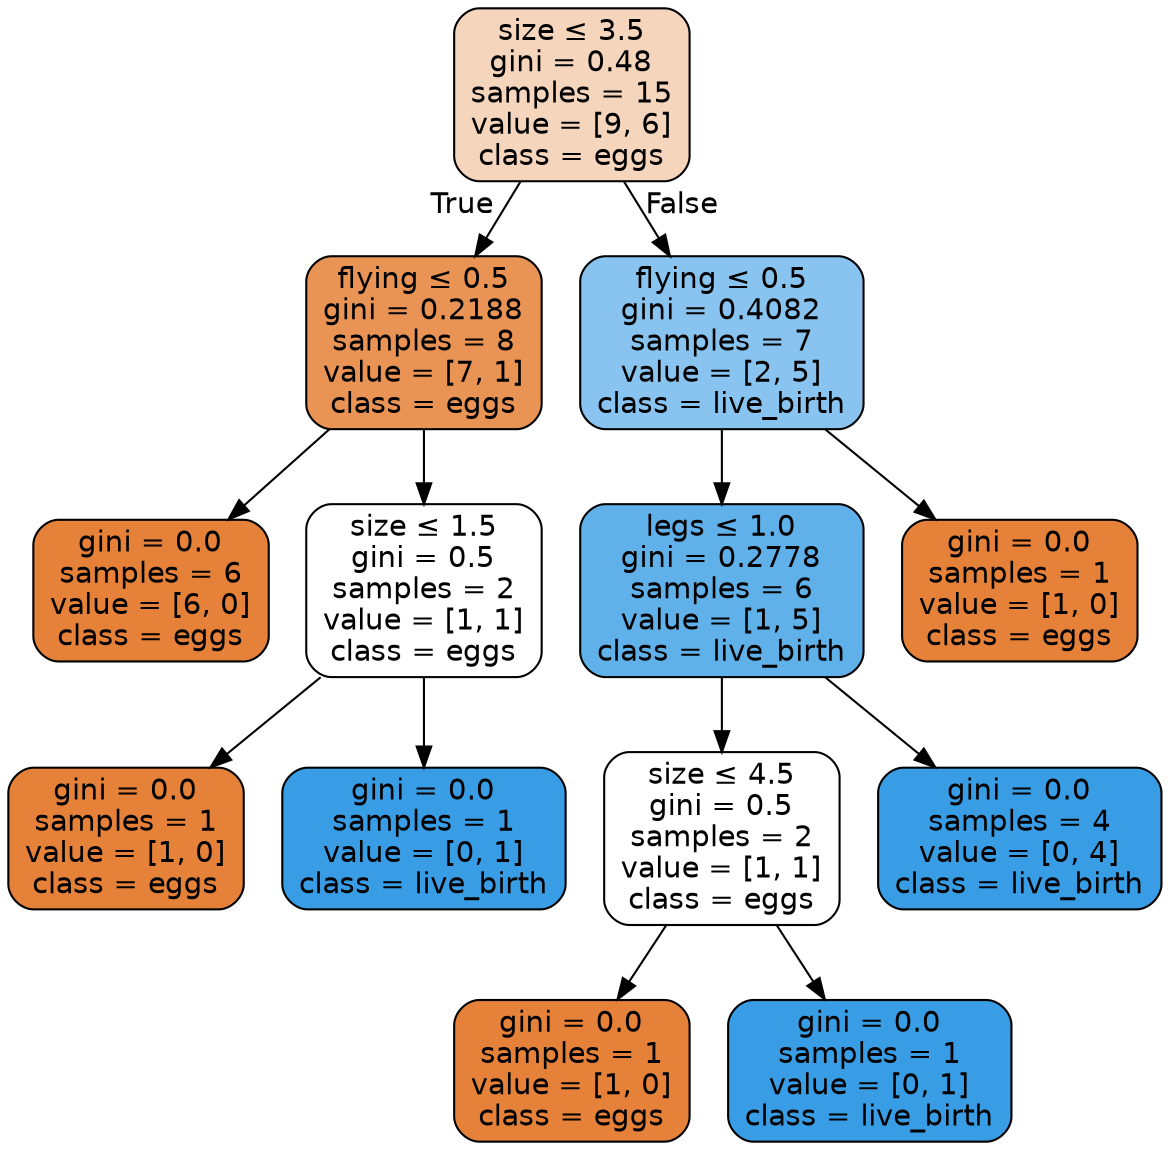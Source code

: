 digraph Tree {
node [shape=box, style="filled, rounded", color="black", fontname=helvetica] ;
edge [fontname=helvetica] ;
0 [label=<size &le; 3.5<br/>gini = 0.48<br/>samples = 15<br/>value = [9, 6]<br/>class = eggs>, fillcolor="#e5813955"] ;
1 [label=<flying &le; 0.5<br/>gini = 0.2188<br/>samples = 8<br/>value = [7, 1]<br/>class = eggs>, fillcolor="#e58139db"] ;
0 -> 1 [labeldistance=2.5, labelangle=45, headlabel="True"] ;
2 [label=<gini = 0.0<br/>samples = 6<br/>value = [6, 0]<br/>class = eggs>, fillcolor="#e58139ff"] ;
1 -> 2 ;
3 [label=<size &le; 1.5<br/>gini = 0.5<br/>samples = 2<br/>value = [1, 1]<br/>class = eggs>, fillcolor="#e5813900"] ;
1 -> 3 ;
4 [label=<gini = 0.0<br/>samples = 1<br/>value = [1, 0]<br/>class = eggs>, fillcolor="#e58139ff"] ;
3 -> 4 ;
5 [label=<gini = 0.0<br/>samples = 1<br/>value = [0, 1]<br/>class = live_birth>, fillcolor="#399de5ff"] ;
3 -> 5 ;
6 [label=<flying &le; 0.5<br/>gini = 0.4082<br/>samples = 7<br/>value = [2, 5]<br/>class = live_birth>, fillcolor="#399de599"] ;
0 -> 6 [labeldistance=2.5, labelangle=-45, headlabel="False"] ;
7 [label=<legs &le; 1.0<br/>gini = 0.2778<br/>samples = 6<br/>value = [1, 5]<br/>class = live_birth>, fillcolor="#399de5cc"] ;
6 -> 7 ;
8 [label=<size &le; 4.5<br/>gini = 0.5<br/>samples = 2<br/>value = [1, 1]<br/>class = eggs>, fillcolor="#e5813900"] ;
7 -> 8 ;
9 [label=<gini = 0.0<br/>samples = 1<br/>value = [1, 0]<br/>class = eggs>, fillcolor="#e58139ff"] ;
8 -> 9 ;
10 [label=<gini = 0.0<br/>samples = 1<br/>value = [0, 1]<br/>class = live_birth>, fillcolor="#399de5ff"] ;
8 -> 10 ;
11 [label=<gini = 0.0<br/>samples = 4<br/>value = [0, 4]<br/>class = live_birth>, fillcolor="#399de5ff"] ;
7 -> 11 ;
12 [label=<gini = 0.0<br/>samples = 1<br/>value = [1, 0]<br/>class = eggs>, fillcolor="#e58139ff"] ;
6 -> 12 ;
}